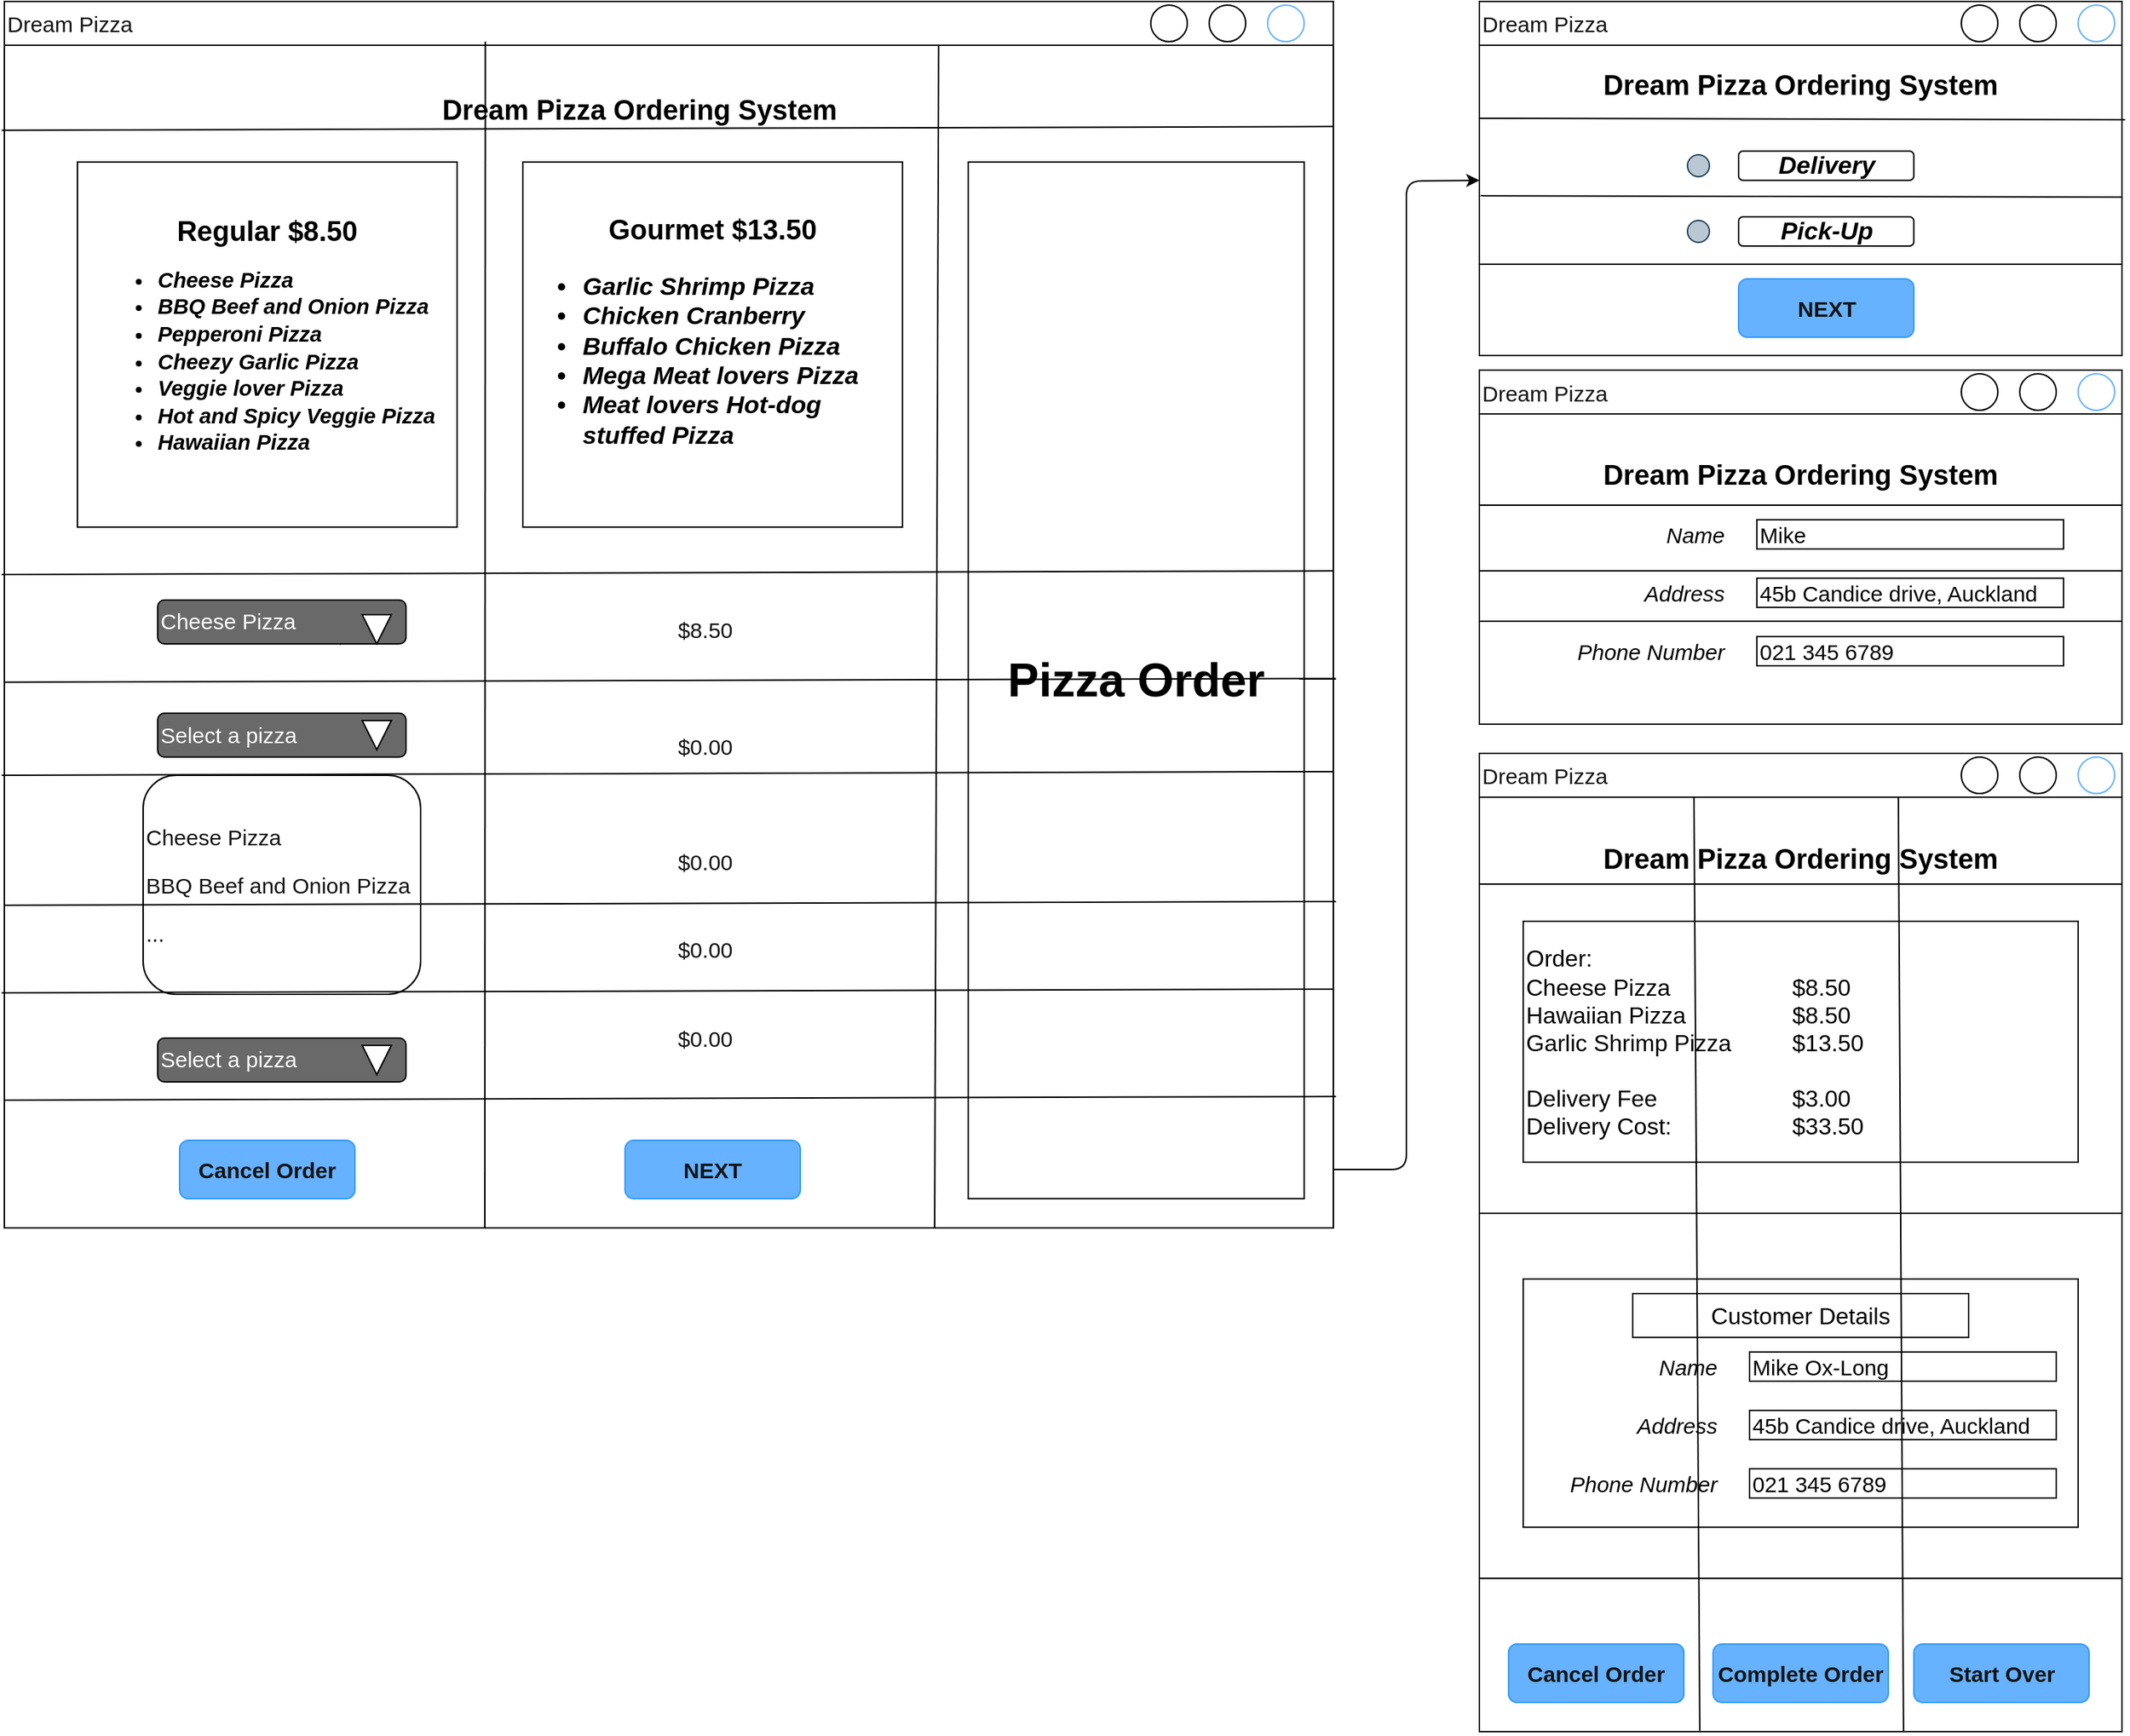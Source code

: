 <mxfile>
    <diagram id="lUxNhBO9xPnwKrD9-1cK" name="Page-1">
        <mxGraphModel dx="2384" dy="1418" grid="1" gridSize="10" guides="1" tooltips="1" connect="1" arrows="1" fold="1" page="1" pageScale="1" pageWidth="850" pageHeight="1100" math="0" shadow="0">
            <root>
                <mxCell id="0"/>
                <mxCell id="1" parent="0"/>
                <mxCell id="2" value="" style="rounded=0;whiteSpace=wrap;html=1;labelBackgroundColor=#66B2FF;fontFamily=Helvetica;fontSize=15;fontColor=#141414;strokeColor=#141414;fillColor=#FFFFFF;" parent="1" vertex="1">
                    <mxGeometry x="1100" y="517.5" width="440" height="667.5" as="geometry"/>
                </mxCell>
                <mxCell id="3" value="" style="rounded=0;whiteSpace=wrap;html=1;fontSize=16;strokeColor=#141414;align=left;" parent="1" vertex="1">
                    <mxGeometry x="1130" y="875" width="380" height="170" as="geometry"/>
                </mxCell>
                <mxCell id="85" style="edgeStyle=none;html=1;entryX=0;entryY=0.5;entryDx=0;entryDy=0;" parent="1" target="23" edge="1">
                    <mxGeometry relative="1" as="geometry">
                        <mxPoint x="1000" y="800" as="sourcePoint"/>
                        <Array as="points">
                            <mxPoint x="1050" y="800"/>
                            <mxPoint x="1050" y="123"/>
                        </Array>
                    </mxGeometry>
                </mxCell>
                <mxCell id="23" value="" style="rounded=0;whiteSpace=wrap;html=1;labelBackgroundColor=#66B2FF;fontFamily=Helvetica;fontSize=15;fontColor=#141414;strokeColor=#141414;fillColor=#FFFFFF;" parent="1" vertex="1">
                    <mxGeometry x="1100" y="2.5" width="440" height="240" as="geometry"/>
                </mxCell>
                <mxCell id="24" value="Dream Pizza" style="rounded=0;whiteSpace=wrap;html=1;labelBackgroundColor=#FFFFFF;fontFamily=Helvetica;fontSize=15;fontColor=#141414;strokeColor=#141414;fillColor=#FFFFFF;align=left;" parent="1" vertex="1">
                    <mxGeometry x="1100" width="440" height="30" as="geometry"/>
                </mxCell>
                <mxCell id="25" value="" style="ellipse;whiteSpace=wrap;html=1;aspect=fixed;strokeColor=#66B2FF;" parent="1" vertex="1">
                    <mxGeometry x="1510" y="2.5" width="25" height="25" as="geometry"/>
                </mxCell>
                <mxCell id="26" value="" style="ellipse;whiteSpace=wrap;html=1;aspect=fixed;" parent="1" vertex="1">
                    <mxGeometry x="1470" y="2.5" width="25" height="25" as="geometry"/>
                </mxCell>
                <mxCell id="27" value="" style="ellipse;whiteSpace=wrap;html=1;aspect=fixed;" parent="1" vertex="1">
                    <mxGeometry x="1430" y="2.5" width="25" height="25" as="geometry"/>
                </mxCell>
                <mxCell id="28" value="" style="ellipse;whiteSpace=wrap;html=1;aspect=fixed;fillColor=#bac8d3;strokeColor=#23445d;" parent="1" vertex="1">
                    <mxGeometry x="1242.5" y="150" width="15" height="15" as="geometry"/>
                </mxCell>
                <mxCell id="29" value="&lt;font size=&quot;1&quot;&gt;&lt;b style=&quot;font-size: 17px&quot;&gt;&lt;i&gt;Delivery&lt;/i&gt;&lt;/b&gt;&lt;/font&gt;" style="rounded=1;whiteSpace=wrap;html=1;" parent="1" vertex="1">
                    <mxGeometry x="1277.5" y="102.5" width="120" height="20" as="geometry"/>
                </mxCell>
                <mxCell id="30" value="&lt;b&gt;&lt;font style=&quot;font-size: 17px&quot;&gt;&lt;i&gt;Pick-Up&lt;/i&gt;&lt;/font&gt;&lt;/b&gt;" style="rounded=1;whiteSpace=wrap;html=1;" parent="1" vertex="1">
                    <mxGeometry x="1277.5" y="147.5" width="120" height="20" as="geometry"/>
                </mxCell>
                <mxCell id="31" value="" style="ellipse;whiteSpace=wrap;html=1;aspect=fixed;fillColor=#bac8d3;strokeColor=#23445d;" parent="1" vertex="1">
                    <mxGeometry x="1242.5" y="105" width="15" height="15" as="geometry"/>
                </mxCell>
                <mxCell id="32" value="" style="rounded=0;whiteSpace=wrap;html=1;labelBackgroundColor=#66B2FF;fontFamily=Helvetica;fontSize=15;fontColor=#141414;strokeColor=#141414;fillColor=#FFFFFF;" parent="1" vertex="1">
                    <mxGeometry x="1100" y="255" width="440" height="240" as="geometry"/>
                </mxCell>
                <mxCell id="33" value="Dream Pizza" style="rounded=0;whiteSpace=wrap;html=1;labelBackgroundColor=#FFFFFF;fontFamily=Helvetica;fontSize=15;fontColor=#141414;strokeColor=#141414;fillColor=#FFFFFF;align=left;" parent="1" vertex="1">
                    <mxGeometry x="1100" y="252.5" width="440" height="30" as="geometry"/>
                </mxCell>
                <mxCell id="34" value="" style="ellipse;whiteSpace=wrap;html=1;aspect=fixed;strokeColor=#66B2FF;" parent="1" vertex="1">
                    <mxGeometry x="1510" y="255" width="25" height="25" as="geometry"/>
                </mxCell>
                <mxCell id="35" value="" style="ellipse;whiteSpace=wrap;html=1;aspect=fixed;" parent="1" vertex="1">
                    <mxGeometry x="1470" y="255" width="25" height="25" as="geometry"/>
                </mxCell>
                <mxCell id="36" value="" style="ellipse;whiteSpace=wrap;html=1;aspect=fixed;" parent="1" vertex="1">
                    <mxGeometry x="1430" y="255" width="25" height="25" as="geometry"/>
                </mxCell>
                <mxCell id="37" value="&lt;font size=&quot;1&quot;&gt;&lt;i style=&quot;font-size: 15px&quot;&gt;Name&lt;/i&gt;&lt;/font&gt;" style="rounded=1;whiteSpace=wrap;html=1;strokeColor=#FFFFFF;align=right;" parent="1" vertex="1">
                    <mxGeometry x="1150" y="355" width="120" height="20" as="geometry"/>
                </mxCell>
                <mxCell id="38" value="&lt;font size=&quot;1&quot;&gt;&lt;i style=&quot;font-size: 15px&quot;&gt;Address&lt;/i&gt;&lt;/font&gt;" style="rounded=1;whiteSpace=wrap;html=1;strokeColor=#FFFFFF;align=right;" parent="1" vertex="1">
                    <mxGeometry x="1150" y="395" width="120" height="20" as="geometry"/>
                </mxCell>
                <mxCell id="39" value="&lt;font size=&quot;1&quot;&gt;&lt;i style=&quot;font-size: 15px&quot;&gt;Phone Number&lt;/i&gt;&lt;/font&gt;" style="rounded=1;whiteSpace=wrap;html=1;strokeColor=#FFFFFF;align=right;" parent="1" vertex="1">
                    <mxGeometry x="1150" y="435" width="120" height="20" as="geometry"/>
                </mxCell>
                <mxCell id="40" value="Mike" style="rounded=0;whiteSpace=wrap;html=1;fontSize=15;strokeColor=#141414;align=left;" parent="1" vertex="1">
                    <mxGeometry x="1290" y="355" width="210" height="20" as="geometry"/>
                </mxCell>
                <mxCell id="41" value="021 345 6789" style="rounded=0;whiteSpace=wrap;html=1;fontSize=15;strokeColor=#141414;align=left;" parent="1" vertex="1">
                    <mxGeometry x="1290" y="435" width="210" height="20" as="geometry"/>
                </mxCell>
                <mxCell id="42" value="45b Candice drive, Auckland" style="rounded=0;whiteSpace=wrap;html=1;fontSize=15;strokeColor=#141414;align=left;" parent="1" vertex="1">
                    <mxGeometry x="1290" y="395" width="210" height="20" as="geometry"/>
                </mxCell>
                <mxCell id="43" value="&lt;font size=&quot;1&quot;&gt;&lt;b style=&quot;font-size: 19px&quot;&gt;Dream Pizza Ordering System&lt;/b&gt;&lt;/font&gt;" style="rounded=0;whiteSpace=wrap;html=1;strokeColor=#FFFFFF;" parent="1" vertex="1">
                    <mxGeometry x="1180" y="32.5" width="280" height="50" as="geometry"/>
                </mxCell>
                <mxCell id="44" value="&lt;font size=&quot;1&quot;&gt;&lt;b style=&quot;font-size: 19px&quot;&gt;Dream Pizza Ordering System&lt;/b&gt;&lt;/font&gt;" style="rounded=0;whiteSpace=wrap;html=1;strokeColor=#FFFFFF;" parent="1" vertex="1">
                    <mxGeometry x="1180" y="305" width="280" height="40" as="geometry"/>
                </mxCell>
                <mxCell id="45" value="Dream Pizza" style="rounded=0;whiteSpace=wrap;html=1;labelBackgroundColor=#FFFFFF;fontFamily=Helvetica;fontSize=15;fontColor=#141414;strokeColor=#141414;fillColor=#FFFFFF;align=left;" parent="1" vertex="1">
                    <mxGeometry x="1100" y="515" width="440" height="30" as="geometry"/>
                </mxCell>
                <mxCell id="46" value="" style="ellipse;whiteSpace=wrap;html=1;aspect=fixed;strokeColor=#66B2FF;" parent="1" vertex="1">
                    <mxGeometry x="1510" y="517.5" width="25" height="25" as="geometry"/>
                </mxCell>
                <mxCell id="47" value="" style="ellipse;whiteSpace=wrap;html=1;aspect=fixed;" parent="1" vertex="1">
                    <mxGeometry x="1470" y="517.5" width="25" height="25" as="geometry"/>
                </mxCell>
                <mxCell id="48" value="" style="ellipse;whiteSpace=wrap;html=1;aspect=fixed;" parent="1" vertex="1">
                    <mxGeometry x="1430" y="517.5" width="25" height="25" as="geometry"/>
                </mxCell>
                <mxCell id="49" value="&lt;font size=&quot;1&quot;&gt;&lt;i style=&quot;font-size: 15px&quot;&gt;Name&lt;/i&gt;&lt;/font&gt;" style="rounded=1;whiteSpace=wrap;html=1;strokeColor=#FFFFFF;align=right;" parent="1" vertex="1">
                    <mxGeometry x="1145" y="925" width="120" height="20" as="geometry"/>
                </mxCell>
                <mxCell id="50" value="&lt;font size=&quot;1&quot;&gt;&lt;i style=&quot;font-size: 15px&quot;&gt;Address&lt;/i&gt;&lt;/font&gt;" style="rounded=1;whiteSpace=wrap;html=1;strokeColor=#FFFFFF;align=right;" parent="1" vertex="1">
                    <mxGeometry x="1145" y="965" width="120" height="20" as="geometry"/>
                </mxCell>
                <mxCell id="51" value="&lt;font size=&quot;1&quot;&gt;&lt;i style=&quot;font-size: 15px&quot;&gt;Phone Number&lt;/i&gt;&lt;/font&gt;" style="rounded=1;whiteSpace=wrap;html=1;strokeColor=#FFFFFF;align=right;" parent="1" vertex="1">
                    <mxGeometry x="1145" y="1005" width="120" height="20" as="geometry"/>
                </mxCell>
                <mxCell id="52" value="Mike Ox-Long" style="rounded=0;whiteSpace=wrap;html=1;fontSize=15;strokeColor=#141414;align=left;" parent="1" vertex="1">
                    <mxGeometry x="1285" y="925" width="210" height="20" as="geometry"/>
                </mxCell>
                <mxCell id="53" value="021 345 6789" style="rounded=0;whiteSpace=wrap;html=1;fontSize=15;strokeColor=#141414;align=left;" parent="1" vertex="1">
                    <mxGeometry x="1285" y="1005" width="210" height="20" as="geometry"/>
                </mxCell>
                <mxCell id="54" value="45b Candice drive, Auckland" style="rounded=0;whiteSpace=wrap;html=1;fontSize=15;strokeColor=#141414;align=left;" parent="1" vertex="1">
                    <mxGeometry x="1285" y="965" width="210" height="20" as="geometry"/>
                </mxCell>
                <mxCell id="55" value="&lt;font size=&quot;1&quot;&gt;&lt;b style=&quot;font-size: 19px&quot;&gt;Dream Pizza Ordering System&lt;/b&gt;&lt;/font&gt;" style="rounded=0;whiteSpace=wrap;html=1;strokeColor=#FFFFFF;" parent="1" vertex="1">
                    <mxGeometry x="1180" y="567.5" width="280" height="40" as="geometry"/>
                </mxCell>
                <mxCell id="56" value="&lt;b&gt;Cancel Order&lt;/b&gt;" style="rounded=1;whiteSpace=wrap;html=1;labelBackgroundColor=#66B2FF;fontFamily=Helvetica;fontSize=15;fontColor=#141414;strokeColor=#3399FF;fillColor=#66B2FF;" parent="1" vertex="1">
                    <mxGeometry x="1120" y="1125" width="120" height="40" as="geometry"/>
                </mxCell>
                <mxCell id="57" value="&lt;b&gt;Complete Order&lt;/b&gt;" style="rounded=1;whiteSpace=wrap;html=1;labelBackgroundColor=#66B2FF;fontFamily=Helvetica;fontSize=15;fontColor=#141414;strokeColor=#3399FF;fillColor=#66B2FF;" parent="1" vertex="1">
                    <mxGeometry x="1260" y="1125" width="120" height="40" as="geometry"/>
                </mxCell>
                <mxCell id="58" value="&lt;b&gt;Start Over&lt;/b&gt;" style="rounded=1;whiteSpace=wrap;html=1;labelBackgroundColor=#66B2FF;fontFamily=Helvetica;fontSize=15;fontColor=#141414;strokeColor=#3399FF;fillColor=#66B2FF;" parent="1" vertex="1">
                    <mxGeometry x="1397.5" y="1125" width="120" height="40" as="geometry"/>
                </mxCell>
                <mxCell id="59" value="&lt;span&gt;Order:&lt;/span&gt;&lt;br&gt;&lt;span&gt;Cheese Pizza&amp;nbsp;&lt;/span&gt;&lt;span&gt;&#9;&lt;span style=&quot;white-space: pre&quot;&gt;&#9;&lt;/span&gt;&lt;span style=&quot;white-space: pre&quot;&gt;&#9;&lt;/span&gt;&lt;/span&gt;&lt;span&gt;&#9;&lt;/span&gt;&lt;span&gt;&#9;&lt;/span&gt;&lt;span&gt;$8.50&lt;/span&gt;&lt;br&gt;&lt;span&gt;Hawaiian Pizza&amp;nbsp;&lt;/span&gt;&lt;span&gt;&#9;&lt;span style=&quot;white-space: pre&quot;&gt;&#9;&lt;/span&gt;&lt;span style=&quot;white-space: pre&quot;&gt;&#9;&lt;/span&gt;&lt;/span&gt;&lt;span&gt;&#9;&lt;/span&gt;&lt;span&gt;$8.50&lt;/span&gt;&lt;br&gt;&lt;span&gt;Garlic Shrimp Pizza&amp;nbsp;&lt;span style=&quot;white-space: pre&quot;&gt;&#9;&lt;/span&gt;&lt;/span&gt;&lt;span&gt;&#9;&lt;/span&gt;&lt;span&gt;$13.50&lt;/span&gt;&lt;br&gt;&lt;br&gt;&lt;span&gt;Delivery Fee&amp;nbsp;&lt;/span&gt;&lt;span&gt;&#9;&lt;span style=&quot;white-space: pre&quot;&gt;&#9;&lt;/span&gt;&lt;span style=&quot;white-space: pre&quot;&gt;&#9;&lt;/span&gt;&lt;span style=&quot;white-space: pre&quot;&gt;&#9;&lt;/span&gt;&lt;/span&gt;&lt;span&gt;&#9;&lt;/span&gt;&lt;span&gt;&#9;&lt;/span&gt;&lt;span&gt;$3.00&lt;/span&gt;&lt;br&gt;&lt;span&gt;Delivery Cost:&amp;nbsp;&lt;/span&gt;&lt;span&gt;&#9;&lt;span style=&quot;white-space: pre&quot;&gt;&#9;&lt;/span&gt;&lt;span style=&quot;white-space: pre&quot;&gt;&#9;&lt;/span&gt;&lt;/span&gt;&lt;span&gt;&#9;&lt;/span&gt;&lt;span&gt;&#9;&lt;/span&gt;&lt;span&gt;$33.50&lt;/span&gt;" style="rounded=0;whiteSpace=wrap;html=1;fontSize=16;strokeColor=#141414;align=left;" parent="1" vertex="1">
                    <mxGeometry x="1130" y="630" width="380" height="165" as="geometry"/>
                </mxCell>
                <mxCell id="60" value="&lt;font style=&quot;font-size: 16px&quot;&gt;Customer Details&lt;/font&gt;" style="rounded=0;whiteSpace=wrap;html=1;fontFamily=Helvetica;fontSize=19;fontColor=default;strokeColor=#141414;fillColor=default;" parent="1" vertex="1">
                    <mxGeometry x="1205" y="885" width="230" height="30" as="geometry"/>
                </mxCell>
                <mxCell id="61" value="&lt;b&gt;NEXT&lt;/b&gt;" style="rounded=1;whiteSpace=wrap;html=1;labelBackgroundColor=#66B2FF;fontFamily=Helvetica;fontSize=15;fontColor=#141414;strokeColor=#3399FF;fillColor=#66B2FF;" parent="1" vertex="1">
                    <mxGeometry x="1277.5" y="190" width="120" height="40" as="geometry"/>
                </mxCell>
                <mxCell id="67" value="" style="endArrow=none;html=1;entryX=1.005;entryY=0.327;entryDx=0;entryDy=0;entryPerimeter=0;" parent="1" target="23" edge="1">
                    <mxGeometry width="50" height="50" relative="1" as="geometry">
                        <mxPoint x="1100" y="80" as="sourcePoint"/>
                        <mxPoint x="1570" y="80" as="targetPoint"/>
                    </mxGeometry>
                </mxCell>
                <mxCell id="68" value="" style="endArrow=none;html=1;exitX=0.002;exitY=0.544;exitDx=0;exitDy=0;exitPerimeter=0;entryX=1;entryY=0.548;entryDx=0;entryDy=0;entryPerimeter=0;" parent="1" source="23" target="23" edge="1">
                    <mxGeometry width="50" height="50" relative="1" as="geometry">
                        <mxPoint x="1050" y="130" as="sourcePoint"/>
                        <mxPoint x="1560" y="130" as="targetPoint"/>
                    </mxGeometry>
                </mxCell>
                <mxCell id="69" value="" style="endArrow=none;html=1;" parent="1" edge="1">
                    <mxGeometry width="50" height="50" relative="1" as="geometry">
                        <mxPoint x="1100" y="180" as="sourcePoint"/>
                        <mxPoint x="1540" y="180" as="targetPoint"/>
                    </mxGeometry>
                </mxCell>
                <mxCell id="70" value="" style="endArrow=none;html=1;" parent="1" edge="1">
                    <mxGeometry width="50" height="50" relative="1" as="geometry">
                        <mxPoint x="1100" y="345" as="sourcePoint"/>
                        <mxPoint x="1540" y="345" as="targetPoint"/>
                    </mxGeometry>
                </mxCell>
                <mxCell id="71" value="" style="endArrow=none;html=1;" parent="1" edge="1">
                    <mxGeometry width="50" height="50" relative="1" as="geometry">
                        <mxPoint x="1100" y="390" as="sourcePoint"/>
                        <mxPoint x="1540" y="390" as="targetPoint"/>
                    </mxGeometry>
                </mxCell>
                <mxCell id="72" value="" style="endArrow=none;html=1;" parent="1" edge="1">
                    <mxGeometry width="50" height="50" relative="1" as="geometry">
                        <mxPoint x="1100" y="424.5" as="sourcePoint"/>
                        <mxPoint x="1540" y="424.5" as="targetPoint"/>
                    </mxGeometry>
                </mxCell>
                <mxCell id="74" value="" style="endArrow=none;html=1;" parent="1" edge="1">
                    <mxGeometry width="50" height="50" relative="1" as="geometry">
                        <mxPoint x="1100" y="604.5" as="sourcePoint"/>
                        <mxPoint x="1540" y="604.5" as="targetPoint"/>
                    </mxGeometry>
                </mxCell>
                <mxCell id="75" value="" style="endArrow=none;html=1;" parent="1" edge="1">
                    <mxGeometry width="50" height="50" relative="1" as="geometry">
                        <mxPoint x="1100" y="830" as="sourcePoint"/>
                        <mxPoint x="1540" y="830" as="targetPoint"/>
                    </mxGeometry>
                </mxCell>
                <mxCell id="76" value="" style="endArrow=none;html=1;" parent="1" edge="1">
                    <mxGeometry width="50" height="50" relative="1" as="geometry">
                        <mxPoint x="1100" y="1080" as="sourcePoint"/>
                        <mxPoint x="1540" y="1080" as="targetPoint"/>
                    </mxGeometry>
                </mxCell>
                <mxCell id="81" value="" style="endArrow=none;html=1;entryX=0.343;entryY=0.999;entryDx=0;entryDy=0;entryPerimeter=0;exitX=0.334;exitY=1;exitDx=0;exitDy=0;exitPerimeter=0;" parent="1" source="45" target="2" edge="1">
                    <mxGeometry width="50" height="50" relative="1" as="geometry">
                        <mxPoint x="1250" y="600" as="sourcePoint"/>
                        <mxPoint x="1258" y="1180" as="targetPoint"/>
                    </mxGeometry>
                </mxCell>
                <mxCell id="82" value="" style="endArrow=none;html=1;entryX=0.343;entryY=0.999;entryDx=0;entryDy=0;entryPerimeter=0;exitX=0.652;exitY=1;exitDx=0;exitDy=0;exitPerimeter=0;" parent="1" source="45" edge="1">
                    <mxGeometry width="50" height="50" relative="1" as="geometry">
                        <mxPoint x="1390" y="610" as="sourcePoint"/>
                        <mxPoint x="1390.42" y="1185.003" as="targetPoint"/>
                    </mxGeometry>
                </mxCell>
                <mxCell id="83" value="&lt;b&gt;Cancel Order&lt;/b&gt;" style="rounded=1;whiteSpace=wrap;html=1;labelBackgroundColor=#66B2FF;fontFamily=Helvetica;fontSize=15;fontColor=#141414;strokeColor=#3399FF;fillColor=#66B2FF;" parent="1" vertex="1">
                    <mxGeometry x="1120" y="1125" width="120" height="40" as="geometry"/>
                </mxCell>
                <mxCell id="94" value="" style="rounded=0;whiteSpace=wrap;html=1;" vertex="1" parent="1">
                    <mxGeometry x="90" width="660" height="840" as="geometry"/>
                </mxCell>
                <mxCell id="95" value="" style="rounded=0;whiteSpace=wrap;html=1;" vertex="1" parent="1">
                    <mxGeometry x="90" width="910" height="840" as="geometry"/>
                </mxCell>
                <mxCell id="96" value="&lt;font style=&quot;font-size: 19px&quot;&gt;&lt;b&gt;Regular $8.50&lt;/b&gt;&lt;/font&gt;&lt;br&gt;&lt;ul&gt;&lt;div class=&quot;ListContainerWrapper SCXW170753221 BCX0&quot; style=&quot;margin: 0px ; padding: 0px ; position: relative ; font-size: 14.667px ; text-align: left ; background-color: rgb(255 , 255 , 255)&quot;&gt;&lt;li&gt;&lt;span lang=&quot;EN-US&quot; class=&quot;TextRun SCXW170753221 BCX0&quot; style=&quot;background-color: transparent ; font-size: 11pt ; margin: 0px ; padding: 0px ; font-style: italic ; line-height: 18px ; font-weight: bold&quot;&gt;Cheese Pizza&lt;/span&gt;&lt;span class=&quot;EOP SCXW170753221 BCX0&quot; style=&quot;background-color: transparent ; font-size: 11pt ; margin: 0px ; padding: 0px ; line-height: 18px&quot;&gt;&amp;nbsp;&lt;/span&gt;&lt;br&gt;&lt;/li&gt;&lt;/div&gt;&lt;div class=&quot;ListContainerWrapper SCXW170753221 BCX0&quot; style=&quot;margin: 0px ; padding: 0px ; position: relative ; font-size: 14.667px ; text-align: left ; background-color: rgb(255 , 255 , 255)&quot;&gt;&lt;li&gt;&lt;span lang=&quot;EN-US&quot; class=&quot;TextRun SCXW170753221 BCX0&quot; style=&quot;background-color: transparent ; font-size: 11pt ; margin: 0px ; padding: 0px ; font-style: italic ; line-height: 18px ; font-weight: bold&quot;&gt;BBQ Beef and Onion Pizza&lt;/span&gt;&lt;span class=&quot;EOP SCXW170753221 BCX0&quot; style=&quot;background-color: transparent ; font-size: 11pt ; margin: 0px ; padding: 0px ; line-height: 18px&quot;&gt;&amp;nbsp;&lt;/span&gt;&lt;br&gt;&lt;/li&gt;&lt;/div&gt;&lt;div class=&quot;ListContainerWrapper SCXW170753221 BCX0&quot; style=&quot;margin: 0px ; padding: 0px ; position: relative ; font-size: 14.667px ; text-align: left ; background-color: rgb(255 , 255 , 255)&quot;&gt;&lt;li&gt;&lt;span lang=&quot;EN-US&quot; class=&quot;TextRun SCXW170753221 BCX0&quot; style=&quot;background-color: transparent ; font-size: 11pt ; margin: 0px ; padding: 0px ; font-style: italic ; line-height: 18px ; font-weight: bold&quot;&gt;Pepperoni Pizza&lt;/span&gt;&lt;span class=&quot;EOP SCXW170753221 BCX0&quot; style=&quot;background-color: transparent ; font-size: 11pt ; margin: 0px ; padding: 0px ; line-height: 18px&quot;&gt;&amp;nbsp;&lt;/span&gt;&lt;br&gt;&lt;/li&gt;&lt;/div&gt;&lt;div class=&quot;ListContainerWrapper SCXW170753221 BCX0&quot; style=&quot;margin: 0px ; padding: 0px ; position: relative ; font-size: 14.667px ; text-align: left ; background-color: rgb(255 , 255 , 255)&quot;&gt;&lt;li&gt;&lt;span lang=&quot;EN-US&quot; class=&quot;TextRun SCXW170753221 BCX0&quot; style=&quot;background-color: transparent ; font-size: 11pt ; margin: 0px ; padding: 0px ; font-style: italic ; line-height: 18px ; font-weight: bold&quot;&gt;Cheezy Garlic Pizza&lt;/span&gt;&lt;span class=&quot;EOP SCXW170753221 BCX0&quot; style=&quot;background-color: transparent ; font-size: 11pt ; margin: 0px ; padding: 0px ; line-height: 18px&quot;&gt;&amp;nbsp;&lt;/span&gt;&lt;br&gt;&lt;/li&gt;&lt;/div&gt;&lt;div class=&quot;ListContainerWrapper SCXW170753221 BCX0&quot; style=&quot;margin: 0px ; padding: 0px ; position: relative ; font-size: 14.667px ; text-align: left ; background-color: rgb(255 , 255 , 255)&quot;&gt;&lt;li&gt;&lt;span lang=&quot;EN-US&quot; class=&quot;TextRun SCXW170753221 BCX0&quot; style=&quot;background-color: transparent ; font-size: 11pt ; margin: 0px ; padding: 0px ; font-style: italic ; line-height: 18px ; font-weight: bold&quot;&gt;Veggie lover Pizza&lt;/span&gt;&lt;span class=&quot;EOP SCXW170753221 BCX0&quot; style=&quot;background-color: transparent ; font-size: 11pt ; margin: 0px ; padding: 0px ; line-height: 18px&quot;&gt;&amp;nbsp;&lt;/span&gt;&lt;br&gt;&lt;/li&gt;&lt;/div&gt;&lt;div class=&quot;ListContainerWrapper SCXW170753221 BCX0&quot; style=&quot;margin: 0px ; padding: 0px ; position: relative ; font-size: 14.667px ; text-align: left ; background-color: rgb(255 , 255 , 255)&quot;&gt;&lt;li&gt;&lt;span lang=&quot;EN-US&quot; class=&quot;TextRun SCXW170753221 BCX0&quot; style=&quot;background-color: transparent ; font-size: 11pt ; margin: 0px ; padding: 0px ; font-style: italic ; line-height: 18px ; font-weight: bold&quot;&gt;Hot and Spicy Veggie Pizza&lt;/span&gt;&lt;/li&gt;&lt;li&gt;&lt;span lang=&quot;EN-US&quot; class=&quot;TextRun SCXW170753221 BCX0&quot; style=&quot;background-color: transparent ; font-size: 11pt ; margin: 0px ; padding: 0px ; font-style: italic ; line-height: 18px ; font-weight: bold&quot;&gt;Hawaiian Pizza&lt;/span&gt;&lt;/li&gt;&lt;/div&gt;&lt;/ul&gt;" style="rounded=0;whiteSpace=wrap;html=1;" vertex="1" parent="1">
                    <mxGeometry x="140" y="110" width="260" height="250" as="geometry"/>
                </mxCell>
                <mxCell id="97" value="&lt;font style=&quot;font-size: 19px&quot;&gt;&lt;b&gt;Gourmet $13.50&lt;/b&gt;&lt;/font&gt;&lt;span lang=&quot;EN-US&quot; class=&quot;TextRun SCXW220701128 BCX0&quot; style=&quot;background-color: transparent ; font-size: 11pt ; text-align: left ; margin: 0px ; padding: 0px ; font-style: italic ; line-height: 18px ; font-family: &amp;#34;calibri&amp;#34; , &amp;#34;calibri_embeddedfont&amp;#34; , &amp;#34;calibri_msfontservice&amp;#34; , sans-serif ; font-weight: bold&quot;&gt;&lt;br&gt;&lt;/span&gt;&lt;ul style=&quot;font-size: 17px&quot;&gt;&lt;li style=&quot;text-align: left&quot;&gt;&lt;b&gt;&lt;i&gt;&lt;span lang=&quot;EN-US&quot; class=&quot;TextRun SCXW220701128 BCX0&quot; style=&quot;background-color: transparent ; margin: 0px ; padding: 0px ; line-height: 18px ; font-family: &amp;#34;calibri&amp;#34; , &amp;#34;calibri_embeddedfont&amp;#34; , &amp;#34;calibri_msfontservice&amp;#34; , sans-serif&quot;&gt;Garlic Shrimp Pizza&lt;/span&gt;&lt;span class=&quot;EOP SCXW220701128 BCX0&quot; style=&quot;background-color: transparent ; text-align: left ; margin: 0px ; padding: 0px ; line-height: 18px ; font-family: &amp;#34;calibri&amp;#34; , &amp;#34;calibri_embeddedfont&amp;#34; , &amp;#34;calibri_msfontservice&amp;#34; , sans-serif&quot;&gt;&amp;nbsp;&lt;/span&gt;&lt;/i&gt;&lt;/b&gt;&lt;/li&gt;&lt;li style=&quot;text-align: left&quot;&gt;&lt;span class=&quot;EOP SCXW220701128 BCX0&quot; style=&quot;background-color: transparent ; text-align: left ; margin: 0px ; padding: 0px ; line-height: 18px ; font-family: &amp;#34;calibri&amp;#34; , &amp;#34;calibri_embeddedfont&amp;#34; , &amp;#34;calibri_msfontservice&amp;#34; , sans-serif&quot;&gt;&lt;b&gt;&lt;i&gt;Chicken Cranberry&lt;/i&gt;&lt;/b&gt;&lt;/span&gt;&lt;/li&gt;&lt;li style=&quot;text-align: left&quot;&gt;&lt;span class=&quot;EOP SCXW220701128 BCX0&quot; style=&quot;background-color: transparent ; text-align: left ; margin: 0px ; padding: 0px ; line-height: 18px ; font-family: &amp;#34;calibri&amp;#34; , &amp;#34;calibri_embeddedfont&amp;#34; , &amp;#34;calibri_msfontservice&amp;#34; , sans-serif&quot;&gt;&lt;b&gt;&lt;i&gt;Buffalo Chicken Pizza&lt;/i&gt;&lt;/b&gt;&lt;/span&gt;&lt;/li&gt;&lt;li style=&quot;text-align: left&quot;&gt;&lt;span class=&quot;EOP SCXW220701128 BCX0&quot; style=&quot;background-color: transparent ; text-align: left ; margin: 0px ; padding: 0px ; line-height: 18px ; font-family: &amp;#34;calibri&amp;#34; , &amp;#34;calibri_embeddedfont&amp;#34; , &amp;#34;calibri_msfontservice&amp;#34; , sans-serif&quot;&gt;&lt;b&gt;&lt;i&gt;Mega Meat lovers Pizza&lt;/i&gt;&lt;/b&gt;&lt;/span&gt;&lt;/li&gt;&lt;li style=&quot;text-align: left&quot;&gt;&lt;span class=&quot;EOP SCXW220701128 BCX0&quot; style=&quot;background-color: transparent ; text-align: left ; margin: 0px ; padding: 0px ; line-height: 18px ; font-family: &amp;#34;calibri&amp;#34; , &amp;#34;calibri_embeddedfont&amp;#34; , &amp;#34;calibri_msfontservice&amp;#34; , sans-serif&quot;&gt;&lt;b&gt;&lt;i&gt;Meat lovers Hot-dog stuffed Pizza&lt;/i&gt;&lt;/b&gt;&lt;/span&gt;&lt;/li&gt;&lt;/ul&gt;" style="rounded=0;whiteSpace=wrap;html=1;" vertex="1" parent="1">
                    <mxGeometry x="445" y="110" width="260" height="250" as="geometry"/>
                </mxCell>
                <mxCell id="98" value="" style="triangle;whiteSpace=wrap;html=1;fontFamily=Helvetica;fontSize=17;direction=south;" vertex="1" parent="1">
                    <mxGeometry x="310" y="420" width="20" height="20" as="geometry"/>
                </mxCell>
                <mxCell id="99" value="$8.50" style="rounded=0;whiteSpace=wrap;html=1;labelBackgroundColor=#FFFFFF;fontFamily=Helvetica;fontSize=15;fontColor=#141414;fillColor=#FFFFFF;strokeColor=#FFFFFF;" vertex="1" parent="1">
                    <mxGeometry x="510" y="400" width="120" height="60" as="geometry"/>
                </mxCell>
                <mxCell id="100" value="$0.00" style="rounded=0;whiteSpace=wrap;html=1;labelBackgroundColor=#FFFFFF;fontFamily=Helvetica;fontSize=15;fontColor=#141414;fillColor=#FFFFFF;strokeColor=#FFFFFF;" vertex="1" parent="1">
                    <mxGeometry x="510" y="480" width="120" height="60" as="geometry"/>
                </mxCell>
                <mxCell id="101" value="$0.00" style="rounded=0;whiteSpace=wrap;html=1;labelBackgroundColor=#FFFFFF;fontFamily=Helvetica;fontSize=15;fontColor=#141414;fillColor=#FFFFFF;strokeColor=#FFFFFF;" vertex="1" parent="1">
                    <mxGeometry x="510" y="680" width="120" height="60" as="geometry"/>
                </mxCell>
                <mxCell id="102" value="" style="triangle;whiteSpace=wrap;html=1;fontFamily=Helvetica;fontSize=17;direction=south;" vertex="1" parent="1">
                    <mxGeometry x="310" y="495" width="20" height="20" as="geometry"/>
                </mxCell>
                <mxCell id="103" value="&lt;font style=&quot;font-size: 15px&quot; color=&quot;#ffffff&quot;&gt;Select a pizza&lt;/font&gt;" style="rounded=1;whiteSpace=wrap;html=1;fontFamily=Helvetica;fontSize=17;align=left;fillColor=#696969;" vertex="1" parent="1">
                    <mxGeometry x="195" y="645" width="170" height="30" as="geometry"/>
                </mxCell>
                <mxCell id="104" value="" style="triangle;whiteSpace=wrap;html=1;fontFamily=Helvetica;fontSize=17;direction=south;" vertex="1" parent="1">
                    <mxGeometry x="335" y="650" width="20" height="20" as="geometry"/>
                </mxCell>
                <mxCell id="105" value="" style="triangle;whiteSpace=wrap;html=1;fontFamily=Helvetica;fontSize=17;direction=south;" vertex="1" parent="1">
                    <mxGeometry x="335" y="594" width="20" height="20" as="geometry"/>
                </mxCell>
                <mxCell id="106" value="&lt;font style=&quot;font-size: 15px&quot; color=&quot;#ffffff&quot;&gt;Select a pizza&lt;/font&gt;" style="rounded=1;whiteSpace=wrap;html=1;fontFamily=Helvetica;fontSize=17;align=left;fillColor=#696969;" vertex="1" parent="1">
                    <mxGeometry x="195" y="589" width="170" height="30" as="geometry"/>
                </mxCell>
                <mxCell id="107" value="Dream Pizza" style="rounded=0;whiteSpace=wrap;html=1;labelBackgroundColor=#FFFFFF;fontFamily=Helvetica;fontSize=15;fontColor=#141414;strokeColor=#141414;fillColor=#FFFFFF;align=left;" vertex="1" parent="1">
                    <mxGeometry x="90" width="910" height="30" as="geometry"/>
                </mxCell>
                <mxCell id="108" value="" style="ellipse;whiteSpace=wrap;html=1;aspect=fixed;strokeColor=#66B2FF;" vertex="1" parent="1">
                    <mxGeometry x="955" y="2.5" width="25" height="25" as="geometry"/>
                </mxCell>
                <mxCell id="109" value="" style="ellipse;whiteSpace=wrap;html=1;aspect=fixed;" vertex="1" parent="1">
                    <mxGeometry x="915" y="2.5" width="25" height="25" as="geometry"/>
                </mxCell>
                <mxCell id="110" value="" style="ellipse;whiteSpace=wrap;html=1;aspect=fixed;" vertex="1" parent="1">
                    <mxGeometry x="875" y="2.5" width="25" height="25" as="geometry"/>
                </mxCell>
                <mxCell id="111" value="&lt;font size=&quot;1&quot;&gt;&lt;b style=&quot;font-size: 19px&quot;&gt;Dream Pizza Ordering System&lt;/b&gt;&lt;/font&gt;" style="rounded=0;whiteSpace=wrap;html=1;strokeColor=#FFFFFF;" vertex="1" parent="1">
                    <mxGeometry x="385" y="45" width="280" height="60" as="geometry"/>
                </mxCell>
                <mxCell id="112" value="&lt;font style=&quot;font-size: 15px&quot; color=&quot;#ffffff&quot;&gt;Cheese Pizza&lt;/font&gt;" style="rounded=1;whiteSpace=wrap;html=1;fontFamily=Helvetica;fontSize=17;align=left;fillColor=#696969;" vertex="1" parent="1">
                    <mxGeometry x="195" y="410" width="170" height="30" as="geometry"/>
                </mxCell>
                <mxCell id="113" value="" style="triangle;whiteSpace=wrap;html=1;fontFamily=Helvetica;fontSize=17;direction=south;" vertex="1" parent="1">
                    <mxGeometry x="335" y="420" width="20" height="20" as="geometry"/>
                </mxCell>
                <mxCell id="114" value="&lt;font style=&quot;font-size: 15px&quot; color=&quot;#ffffff&quot;&gt;Select a pizza&lt;/font&gt;" style="rounded=1;whiteSpace=wrap;html=1;fontFamily=Helvetica;fontSize=17;align=left;fillColor=#696969;" vertex="1" parent="1">
                    <mxGeometry x="195" y="487.5" width="170" height="30" as="geometry"/>
                </mxCell>
                <mxCell id="115" value="&lt;font style=&quot;font-size: 15px&quot; color=&quot;#ffffff&quot;&gt;Select a pizza&lt;/font&gt;" style="rounded=1;whiteSpace=wrap;html=1;fontFamily=Helvetica;fontSize=17;align=left;fillColor=#696969;" vertex="1" parent="1">
                    <mxGeometry x="195" y="710" width="170" height="30" as="geometry"/>
                </mxCell>
                <mxCell id="116" value="$8.50" style="rounded=0;whiteSpace=wrap;html=1;labelBackgroundColor=#FFFFFF;fontFamily=Helvetica;fontSize=15;fontColor=#141414;fillColor=#FFFFFF;strokeColor=#FFFFFF;" vertex="1" parent="1">
                    <mxGeometry x="510" y="400" width="120" height="60" as="geometry"/>
                </mxCell>
                <mxCell id="117" value="$0.00" style="rounded=0;whiteSpace=wrap;html=1;labelBackgroundColor=#FFFFFF;fontFamily=Helvetica;fontSize=15;fontColor=#141414;fillColor=#FFFFFF;strokeColor=#FFFFFF;" vertex="1" parent="1">
                    <mxGeometry x="510" y="480" width="120" height="60" as="geometry"/>
                </mxCell>
                <mxCell id="118" value="$0.00" style="rounded=0;whiteSpace=wrap;html=1;labelBackgroundColor=#FFFFFF;fontFamily=Helvetica;fontSize=15;fontColor=#141414;fillColor=#FFFFFF;strokeColor=#FFFFFF;" vertex="1" parent="1">
                    <mxGeometry x="510" y="680" width="120" height="60" as="geometry"/>
                </mxCell>
                <mxCell id="119" value="" style="triangle;whiteSpace=wrap;html=1;fontFamily=Helvetica;fontSize=17;direction=south;" vertex="1" parent="1">
                    <mxGeometry x="335" y="492.5" width="20" height="20" as="geometry"/>
                </mxCell>
                <mxCell id="120" value="" style="triangle;whiteSpace=wrap;html=1;fontFamily=Helvetica;fontSize=17;direction=south;" vertex="1" parent="1">
                    <mxGeometry x="335" y="715" width="20" height="20" as="geometry"/>
                </mxCell>
                <mxCell id="121" value="&lt;b&gt;NEXT&lt;/b&gt;" style="rounded=1;whiteSpace=wrap;html=1;labelBackgroundColor=#66B2FF;fontFamily=Helvetica;fontSize=15;fontColor=#141414;strokeColor=#3399FF;fillColor=#66B2FF;" vertex="1" parent="1">
                    <mxGeometry x="515" y="780" width="120" height="40" as="geometry"/>
                </mxCell>
                <mxCell id="122" value="&lt;b&gt;Cancel Order&lt;/b&gt;" style="rounded=1;whiteSpace=wrap;html=1;labelBackgroundColor=#66B2FF;fontFamily=Helvetica;fontSize=15;fontColor=#141414;strokeColor=#3399FF;fillColor=#66B2FF;" vertex="1" parent="1">
                    <mxGeometry x="210" y="780" width="120" height="40" as="geometry"/>
                </mxCell>
                <mxCell id="123" value="$0.00" style="rounded=0;whiteSpace=wrap;html=1;labelBackgroundColor=#FFFFFF;fontFamily=Helvetica;fontSize=15;fontColor=#141414;fillColor=#FFFFFF;strokeColor=#FFFFFF;" vertex="1" parent="1">
                    <mxGeometry x="510" y="559" width="120" height="60" as="geometry"/>
                </mxCell>
                <mxCell id="124" value="$0.00" style="rounded=0;whiteSpace=wrap;html=1;labelBackgroundColor=#FFFFFF;fontFamily=Helvetica;fontSize=15;fontColor=#141414;fillColor=#FFFFFF;strokeColor=#FFFFFF;" vertex="1" parent="1">
                    <mxGeometry x="510" y="619" width="120" height="60" as="geometry"/>
                </mxCell>
                <mxCell id="125" value="&lt;p style=&quot;line-height: 1.2&quot;&gt;Cheese Pizza&lt;/p&gt;&lt;p style=&quot;line-height: 1.2&quot;&gt;BBQ Beef and Onion Pizza&lt;/p&gt;&lt;p style=&quot;line-height: 1.2&quot;&gt;...&lt;br&gt;&lt;/p&gt;" style="rounded=1;whiteSpace=wrap;html=1;labelBackgroundColor=#FFFFFF;fontFamily=Helvetica;fontSize=15;fontColor=#141414;fillColor=#FFFFFF;align=left;" vertex="1" parent="1">
                    <mxGeometry x="185" y="530" width="190" height="150" as="geometry"/>
                </mxCell>
                <mxCell id="126" value="&lt;font size=&quot;1&quot;&gt;&lt;b style=&quot;font-size: 32px&quot;&gt;Pizza Order&lt;/b&gt;&lt;/font&gt;" style="rounded=0;whiteSpace=wrap;html=1;" vertex="1" parent="1">
                    <mxGeometry x="750" y="110" width="230" height="710" as="geometry"/>
                </mxCell>
                <mxCell id="127" value="" style="endArrow=none;html=1;fontSize=32;entryX=0.703;entryY=1;entryDx=0;entryDy=0;entryPerimeter=0;exitX=0.7;exitY=1;exitDx=0;exitDy=0;exitPerimeter=0;" edge="1" parent="1" source="95" target="107">
                    <mxGeometry width="50" height="50" relative="1" as="geometry">
                        <mxPoint x="730" y="830" as="sourcePoint"/>
                        <mxPoint x="820" y="490" as="targetPoint"/>
                    </mxGeometry>
                </mxCell>
                <mxCell id="128" value="" style="endArrow=none;html=1;fontSize=32;entryX=0.703;entryY=1;entryDx=0;entryDy=0;entryPerimeter=0;" edge="1" parent="1">
                    <mxGeometry width="50" height="50" relative="1" as="geometry">
                        <mxPoint x="419" y="840" as="sourcePoint"/>
                        <mxPoint x="419.33" y="27.5" as="targetPoint"/>
                    </mxGeometry>
                </mxCell>
                <mxCell id="129" value="" style="endArrow=none;html=1;fontSize=32;entryX=1;entryY=0.102;entryDx=0;entryDy=0;entryPerimeter=0;exitX=-0.002;exitY=0.105;exitDx=0;exitDy=0;exitPerimeter=0;" edge="1" parent="1" source="95" target="95">
                    <mxGeometry width="50" height="50" relative="1" as="geometry">
                        <mxPoint x="750" y="870" as="sourcePoint"/>
                        <mxPoint x="749.73" y="50" as="targetPoint"/>
                    </mxGeometry>
                </mxCell>
                <mxCell id="130" value="" style="endArrow=none;html=1;fontSize=32;entryX=1;entryY=0.102;entryDx=0;entryDy=0;entryPerimeter=0;exitX=-0.002;exitY=0.105;exitDx=0;exitDy=0;exitPerimeter=0;" edge="1" parent="1">
                    <mxGeometry width="50" height="50" relative="1" as="geometry">
                        <mxPoint x="88.18" y="392.52" as="sourcePoint"/>
                        <mxPoint x="1000" y="390" as="targetPoint"/>
                    </mxGeometry>
                </mxCell>
                <mxCell id="131" value="" style="endArrow=none;html=1;fontSize=32;entryX=1;entryY=0.102;entryDx=0;entryDy=0;entryPerimeter=0;exitX=-0.002;exitY=0.105;exitDx=0;exitDy=0;exitPerimeter=0;" edge="1" parent="1">
                    <mxGeometry width="50" height="50" relative="1" as="geometry">
                        <mxPoint x="90" y="466.26" as="sourcePoint"/>
                        <mxPoint x="1001.82" y="463.74" as="targetPoint"/>
                    </mxGeometry>
                </mxCell>
                <mxCell id="132" value="" style="endArrow=none;html=1;fontSize=32;entryX=1;entryY=0.102;entryDx=0;entryDy=0;entryPerimeter=0;exitX=-0.002;exitY=0.105;exitDx=0;exitDy=0;exitPerimeter=0;" edge="1" parent="1">
                    <mxGeometry width="50" height="50" relative="1" as="geometry">
                        <mxPoint x="88.18" y="530" as="sourcePoint"/>
                        <mxPoint x="1000" y="527.48" as="targetPoint"/>
                    </mxGeometry>
                </mxCell>
                <mxCell id="133" value="" style="endArrow=none;html=1;fontSize=32;entryX=1;entryY=0.102;entryDx=0;entryDy=0;entryPerimeter=0;exitX=-0.002;exitY=0.105;exitDx=0;exitDy=0;exitPerimeter=0;" edge="1" parent="1">
                    <mxGeometry width="50" height="50" relative="1" as="geometry">
                        <mxPoint x="90" y="619" as="sourcePoint"/>
                        <mxPoint x="1001.82" y="616.48" as="targetPoint"/>
                    </mxGeometry>
                </mxCell>
                <mxCell id="134" value="" style="endArrow=none;html=1;fontSize=32;entryX=1;entryY=0.102;entryDx=0;entryDy=0;entryPerimeter=0;exitX=-0.002;exitY=0.105;exitDx=0;exitDy=0;exitPerimeter=0;" edge="1" parent="1">
                    <mxGeometry width="50" height="50" relative="1" as="geometry">
                        <mxPoint x="88.18" y="679" as="sourcePoint"/>
                        <mxPoint x="1000" y="676.48" as="targetPoint"/>
                    </mxGeometry>
                </mxCell>
                <mxCell id="135" value="" style="endArrow=none;html=1;fontSize=32;entryX=1;entryY=0.102;entryDx=0;entryDy=0;entryPerimeter=0;exitX=-0.002;exitY=0.105;exitDx=0;exitDy=0;exitPerimeter=0;" edge="1" parent="1">
                    <mxGeometry width="50" height="50" relative="1" as="geometry">
                        <mxPoint x="90" y="752.52" as="sourcePoint"/>
                        <mxPoint x="1001.82" y="750.0" as="targetPoint"/>
                    </mxGeometry>
                </mxCell>
            </root>
        </mxGraphModel>
    </diagram>
</mxfile>
